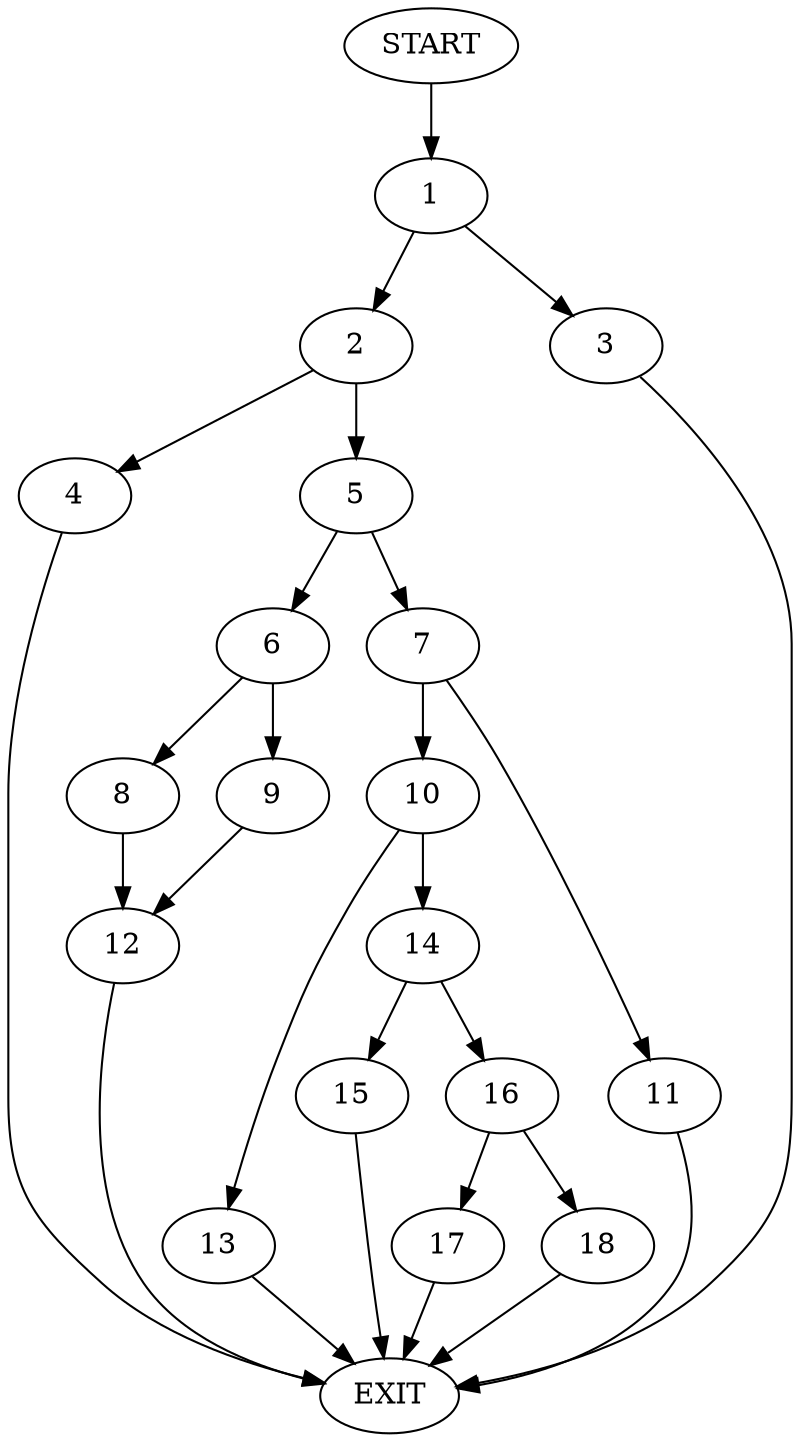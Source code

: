 digraph {
0 [label="START"]
19 [label="EXIT"]
0 -> 1
1 -> 2
1 -> 3
3 -> 19
2 -> 4
2 -> 5
4 -> 19
5 -> 6
5 -> 7
6 -> 8
6 -> 9
7 -> 10
7 -> 11
9 -> 12
8 -> 12
12 -> 19
11 -> 19
10 -> 13
10 -> 14
14 -> 15
14 -> 16
13 -> 19
16 -> 17
16 -> 18
15 -> 19
18 -> 19
17 -> 19
}
